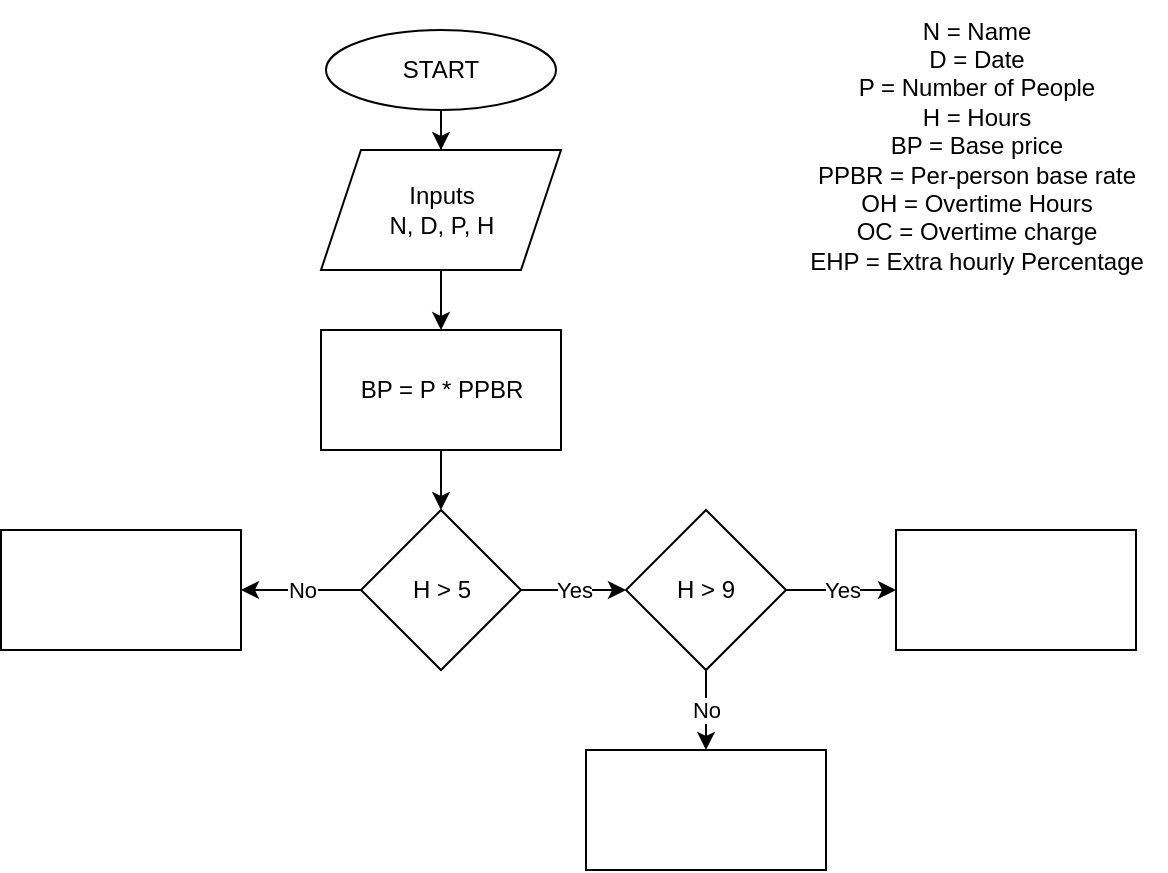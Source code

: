 <mxfile version="23.1.5" type="github">
  <diagram name="Page-1" id="fuoNXFzrT5SJVlFaaED0">
    <mxGraphModel dx="880" dy="426" grid="1" gridSize="10" guides="1" tooltips="1" connect="1" arrows="1" fold="1" page="1" pageScale="1" pageWidth="850" pageHeight="1100" math="0" shadow="0">
      <root>
        <mxCell id="0" />
        <mxCell id="1" parent="0" />
        <mxCell id="3JdP7KAEJOzJcpf9p00J-3" value="" style="edgeStyle=orthogonalEdgeStyle;rounded=0;orthogonalLoop=1;jettySize=auto;html=1;" edge="1" parent="1" source="3JdP7KAEJOzJcpf9p00J-1" target="3JdP7KAEJOzJcpf9p00J-2">
          <mxGeometry relative="1" as="geometry" />
        </mxCell>
        <mxCell id="3JdP7KAEJOzJcpf9p00J-1" value="START" style="ellipse;whiteSpace=wrap;html=1;" vertex="1" parent="1">
          <mxGeometry x="365" y="20" width="115" height="40" as="geometry" />
        </mxCell>
        <mxCell id="3JdP7KAEJOzJcpf9p00J-6" value="" style="edgeStyle=orthogonalEdgeStyle;rounded=0;orthogonalLoop=1;jettySize=auto;html=1;" edge="1" parent="1" source="3JdP7KAEJOzJcpf9p00J-2" target="3JdP7KAEJOzJcpf9p00J-5">
          <mxGeometry relative="1" as="geometry" />
        </mxCell>
        <mxCell id="3JdP7KAEJOzJcpf9p00J-2" value="Inputs&lt;br&gt;N, D, P, H" style="shape=parallelogram;perimeter=parallelogramPerimeter;whiteSpace=wrap;html=1;fixedSize=1;" vertex="1" parent="1">
          <mxGeometry x="362.5" y="80" width="120" height="60" as="geometry" />
        </mxCell>
        <mxCell id="3JdP7KAEJOzJcpf9p00J-4" value="N = Name&lt;br&gt;D = Date&lt;br&gt;P = Number of People&lt;br&gt;H = Hours&lt;br&gt;BP = Base price&lt;br&gt;PPBR = Per-person base rate&lt;div&gt;OH = Overtime Hours&lt;/div&gt;&lt;div&gt;OC = Overtime charge&lt;/div&gt;&lt;div&gt;EHP = Extra hourly Percentage&lt;/div&gt;&lt;div&gt;&lt;br&gt;&lt;/div&gt;" style="text;html=1;align=center;verticalAlign=middle;resizable=0;points=[];autosize=1;strokeColor=none;fillColor=none;" vertex="1" parent="1">
          <mxGeometry x="595" y="5" width="190" height="160" as="geometry" />
        </mxCell>
        <mxCell id="3JdP7KAEJOzJcpf9p00J-8" value="" style="edgeStyle=orthogonalEdgeStyle;rounded=0;orthogonalLoop=1;jettySize=auto;html=1;" edge="1" parent="1" source="3JdP7KAEJOzJcpf9p00J-5" target="3JdP7KAEJOzJcpf9p00J-7">
          <mxGeometry relative="1" as="geometry" />
        </mxCell>
        <mxCell id="3JdP7KAEJOzJcpf9p00J-5" value="BP = P * PPBR" style="whiteSpace=wrap;html=1;" vertex="1" parent="1">
          <mxGeometry x="362.5" y="170" width="120" height="60" as="geometry" />
        </mxCell>
        <mxCell id="3JdP7KAEJOzJcpf9p00J-10" value="Yes" style="edgeStyle=orthogonalEdgeStyle;rounded=0;orthogonalLoop=1;jettySize=auto;html=1;" edge="1" parent="1" source="3JdP7KAEJOzJcpf9p00J-7" target="3JdP7KAEJOzJcpf9p00J-13">
          <mxGeometry relative="1" as="geometry">
            <mxPoint x="522.5" y="300" as="targetPoint" />
          </mxGeometry>
        </mxCell>
        <mxCell id="3JdP7KAEJOzJcpf9p00J-12" value="No" style="edgeStyle=orthogonalEdgeStyle;rounded=0;orthogonalLoop=1;jettySize=auto;html=1;" edge="1" parent="1" source="3JdP7KAEJOzJcpf9p00J-7" target="3JdP7KAEJOzJcpf9p00J-11">
          <mxGeometry relative="1" as="geometry" />
        </mxCell>
        <mxCell id="3JdP7KAEJOzJcpf9p00J-7" value="H &amp;gt; 5" style="rhombus;whiteSpace=wrap;html=1;" vertex="1" parent="1">
          <mxGeometry x="382.5" y="260" width="80" height="80" as="geometry" />
        </mxCell>
        <mxCell id="3JdP7KAEJOzJcpf9p00J-11" value="" style="whiteSpace=wrap;html=1;" vertex="1" parent="1">
          <mxGeometry x="202.5" y="270" width="120" height="60" as="geometry" />
        </mxCell>
        <mxCell id="3JdP7KAEJOzJcpf9p00J-15" value="Yes" style="edgeStyle=orthogonalEdgeStyle;rounded=0;orthogonalLoop=1;jettySize=auto;html=1;" edge="1" parent="1" source="3JdP7KAEJOzJcpf9p00J-13" target="3JdP7KAEJOzJcpf9p00J-14">
          <mxGeometry relative="1" as="geometry" />
        </mxCell>
        <mxCell id="3JdP7KAEJOzJcpf9p00J-17" value="No" style="edgeStyle=orthogonalEdgeStyle;rounded=0;orthogonalLoop=1;jettySize=auto;html=1;" edge="1" parent="1" source="3JdP7KAEJOzJcpf9p00J-13" target="3JdP7KAEJOzJcpf9p00J-16">
          <mxGeometry relative="1" as="geometry" />
        </mxCell>
        <mxCell id="3JdP7KAEJOzJcpf9p00J-13" value="H &amp;gt; 9" style="rhombus;whiteSpace=wrap;html=1;" vertex="1" parent="1">
          <mxGeometry x="515" y="260" width="80" height="80" as="geometry" />
        </mxCell>
        <mxCell id="3JdP7KAEJOzJcpf9p00J-14" value="" style="whiteSpace=wrap;html=1;" vertex="1" parent="1">
          <mxGeometry x="650" y="270" width="120" height="60" as="geometry" />
        </mxCell>
        <mxCell id="3JdP7KAEJOzJcpf9p00J-16" value="" style="whiteSpace=wrap;html=1;" vertex="1" parent="1">
          <mxGeometry x="495" y="380" width="120" height="60" as="geometry" />
        </mxCell>
      </root>
    </mxGraphModel>
  </diagram>
</mxfile>
